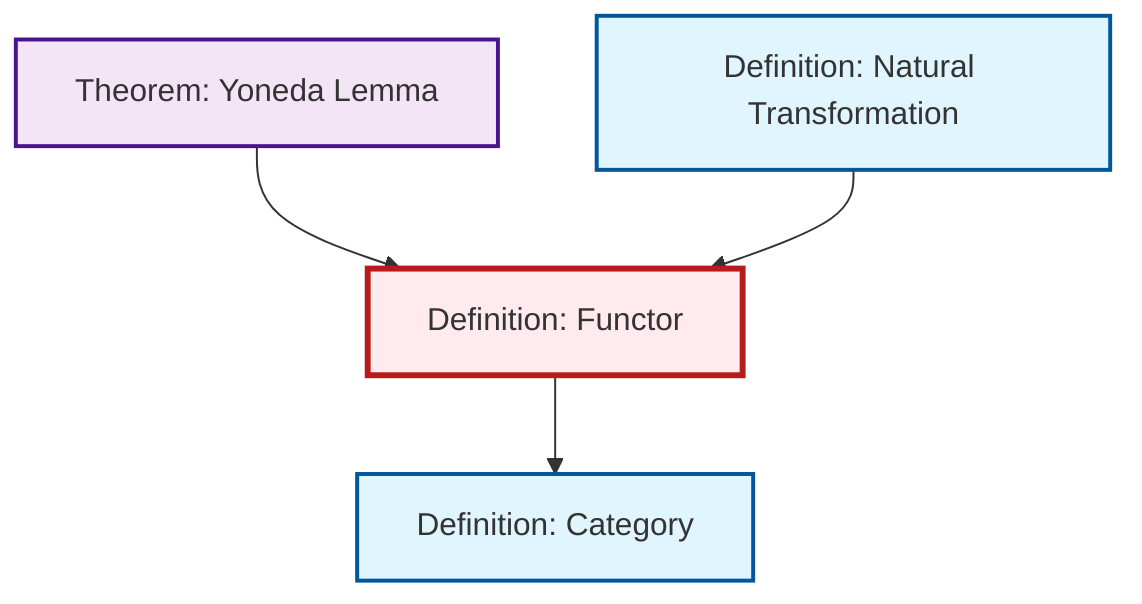 graph TD
    classDef definition fill:#e1f5fe,stroke:#01579b,stroke-width:2px
    classDef theorem fill:#f3e5f5,stroke:#4a148c,stroke-width:2px
    classDef axiom fill:#fff3e0,stroke:#e65100,stroke-width:2px
    classDef example fill:#e8f5e9,stroke:#1b5e20,stroke-width:2px
    classDef current fill:#ffebee,stroke:#b71c1c,stroke-width:3px
    thm-yoneda["Theorem: Yoneda Lemma"]:::theorem
    def-functor["Definition: Functor"]:::definition
    def-natural-transformation["Definition: Natural Transformation"]:::definition
    def-category["Definition: Category"]:::definition
    thm-yoneda --> def-functor
    def-functor --> def-category
    def-natural-transformation --> def-functor
    class def-functor current